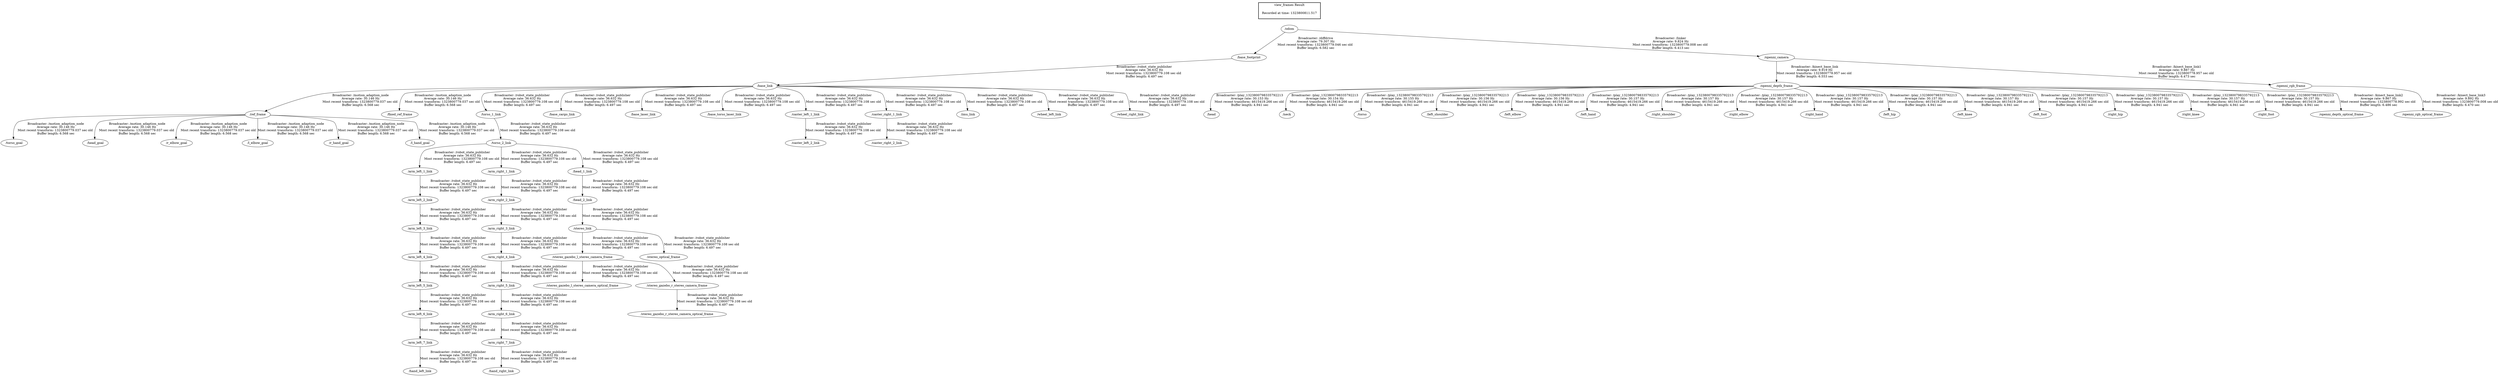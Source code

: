digraph G {
"/odom" -> "/base_footprint"[label="Broadcaster: /diffdrive\nAverage rate: 79.307 Hz\nMost recent transform: 1323800779.046 sec old \nBuffer length: 6.582 sec\n"];
"/openni_camera" -> "/openni_depth_frame"[label="Broadcaster: /kinect_base_link\nAverage rate: 9.919 Hz\nMost recent transform: 1323800778.957 sec old \nBuffer length: 6.553 sec\n"];
"/odom" -> "/openni_camera"[label="Broadcaster: /linker\nAverage rate: 9.824 Hz\nMost recent transform: 1323800779.008 sec old \nBuffer length: 6.413 sec\n"];
"/openni_depth_frame" -> "/head"[label="Broadcaster: /play_1323800798335792213\nAverage rate: 30.153 Hz\nMost recent transform: 4615419.266 sec old \nBuffer length: 4.941 sec\n"];
"/openni_depth_frame" -> "/neck"[label="Broadcaster: /play_1323800798335792213\nAverage rate: 30.154 Hz\nMost recent transform: 4615419.266 sec old \nBuffer length: 4.941 sec\n"];
"/openni_depth_frame" -> "/torso"[label="Broadcaster: /play_1323800798335792213\nAverage rate: 30.155 Hz\nMost recent transform: 4615419.266 sec old \nBuffer length: 4.941 sec\n"];
"/openni_depth_frame" -> "/left_shoulder"[label="Broadcaster: /play_1323800798335792213\nAverage rate: 30.156 Hz\nMost recent transform: 4615419.266 sec old \nBuffer length: 4.941 sec\n"];
"/openni_depth_frame" -> "/left_elbow"[label="Broadcaster: /play_1323800798335792213\nAverage rate: 30.156 Hz\nMost recent transform: 4615419.266 sec old \nBuffer length: 4.941 sec\n"];
"/openni_depth_frame" -> "/left_hand"[label="Broadcaster: /play_1323800798335792213\nAverage rate: 30.157 Hz\nMost recent transform: 4615419.266 sec old \nBuffer length: 4.941 sec\n"];
"/openni_depth_frame" -> "/right_shoulder"[label="Broadcaster: /play_1323800798335792213\nAverage rate: 30.157 Hz\nMost recent transform: 4615419.266 sec old \nBuffer length: 4.941 sec\n"];
"/openni_depth_frame" -> "/right_elbow"[label="Broadcaster: /play_1323800798335792213\nAverage rate: 30.157 Hz\nMost recent transform: 4615419.266 sec old \nBuffer length: 4.941 sec\n"];
"/openni_depth_frame" -> "/right_hand"[label="Broadcaster: /play_1323800798335792213\nAverage rate: 30.157 Hz\nMost recent transform: 4615419.266 sec old \nBuffer length: 4.941 sec\n"];
"/openni_depth_frame" -> "/left_hip"[label="Broadcaster: /play_1323800798335792213\nAverage rate: 30.157 Hz\nMost recent transform: 4615419.266 sec old \nBuffer length: 4.941 sec\n"];
"/openni_depth_frame" -> "/left_knee"[label="Broadcaster: /play_1323800798335792213\nAverage rate: 30.157 Hz\nMost recent transform: 4615419.266 sec old \nBuffer length: 4.941 sec\n"];
"/openni_depth_frame" -> "/left_foot"[label="Broadcaster: /play_1323800798335792213\nAverage rate: 30.157 Hz\nMost recent transform: 4615419.266 sec old \nBuffer length: 4.941 sec\n"];
"/openni_depth_frame" -> "/right_hip"[label="Broadcaster: /play_1323800798335792213\nAverage rate: 30.157 Hz\nMost recent transform: 4615419.266 sec old \nBuffer length: 4.941 sec\n"];
"/openni_depth_frame" -> "/right_knee"[label="Broadcaster: /play_1323800798335792213\nAverage rate: 30.157 Hz\nMost recent transform: 4615419.266 sec old \nBuffer length: 4.941 sec\n"];
"/openni_depth_frame" -> "/right_foot"[label="Broadcaster: /play_1323800798335792213\nAverage rate: 30.157 Hz\nMost recent transform: 4615419.266 sec old \nBuffer length: 4.941 sec\n"];
"/base_link" -> "/ref_frame"[label="Broadcaster: /motion_adaption_node\nAverage rate: 30.146 Hz\nMost recent transform: 1323800779.037 sec old \nBuffer length: 6.568 sec\n"];
"/base_footprint" -> "/base_link"[label="Broadcaster: /robot_state_publisher\nAverage rate: 36.632 Hz\nMost recent transform: 1323800779.108 sec old \nBuffer length: 6.497 sec\n"];
"/base_link" -> "/fixed_ref_frame"[label="Broadcaster: /motion_adaption_node\nAverage rate: 30.146 Hz\nMost recent transform: 1323800779.037 sec old \nBuffer length: 6.568 sec\n"];
"/ref_frame" -> "/torso_goal"[label="Broadcaster: /motion_adaption_node\nAverage rate: 30.146 Hz\nMost recent transform: 1323800779.037 sec old \nBuffer length: 6.568 sec\n"];
"/ref_frame" -> "/head_goal"[label="Broadcaster: /motion_adaption_node\nAverage rate: 30.146 Hz\nMost recent transform: 1323800779.037 sec old \nBuffer length: 6.568 sec\n"];
"/ref_frame" -> "/r_elbow_goal"[label="Broadcaster: /motion_adaption_node\nAverage rate: 30.146 Hz\nMost recent transform: 1323800779.037 sec old \nBuffer length: 6.568 sec\n"];
"/ref_frame" -> "/l_elbow_goal"[label="Broadcaster: /motion_adaption_node\nAverage rate: 30.146 Hz\nMost recent transform: 1323800779.037 sec old \nBuffer length: 6.568 sec\n"];
"/ref_frame" -> "/r_hand_goal"[label="Broadcaster: /motion_adaption_node\nAverage rate: 30.146 Hz\nMost recent transform: 1323800779.037 sec old \nBuffer length: 6.568 sec\n"];
"/ref_frame" -> "/l_hand_goal"[label="Broadcaster: /motion_adaption_node\nAverage rate: 30.146 Hz\nMost recent transform: 1323800779.037 sec old \nBuffer length: 6.568 sec\n"];
"/torso_2_link" -> "/arm_left_1_link"[label="Broadcaster: /robot_state_publisher\nAverage rate: 36.632 Hz\nMost recent transform: 1323800779.108 sec old \nBuffer length: 6.497 sec\n"];
"/torso_1_link" -> "/torso_2_link"[label="Broadcaster: /robot_state_publisher\nAverage rate: 36.632 Hz\nMost recent transform: 1323800779.108 sec old \nBuffer length: 6.497 sec\n"];
"/arm_left_1_link" -> "/arm_left_2_link"[label="Broadcaster: /robot_state_publisher\nAverage rate: 36.632 Hz\nMost recent transform: 1323800779.108 sec old \nBuffer length: 6.497 sec\n"];
"/arm_left_2_link" -> "/arm_left_3_link"[label="Broadcaster: /robot_state_publisher\nAverage rate: 36.632 Hz\nMost recent transform: 1323800779.108 sec old \nBuffer length: 6.497 sec\n"];
"/arm_left_3_link" -> "/arm_left_4_link"[label="Broadcaster: /robot_state_publisher\nAverage rate: 36.632 Hz\nMost recent transform: 1323800779.108 sec old \nBuffer length: 6.497 sec\n"];
"/arm_left_4_link" -> "/arm_left_5_link"[label="Broadcaster: /robot_state_publisher\nAverage rate: 36.632 Hz\nMost recent transform: 1323800779.108 sec old \nBuffer length: 6.497 sec\n"];
"/arm_left_5_link" -> "/arm_left_6_link"[label="Broadcaster: /robot_state_publisher\nAverage rate: 36.632 Hz\nMost recent transform: 1323800779.108 sec old \nBuffer length: 6.497 sec\n"];
"/arm_left_6_link" -> "/arm_left_7_link"[label="Broadcaster: /robot_state_publisher\nAverage rate: 36.632 Hz\nMost recent transform: 1323800779.108 sec old \nBuffer length: 6.497 sec\n"];
"/torso_2_link" -> "/arm_right_1_link"[label="Broadcaster: /robot_state_publisher\nAverage rate: 36.632 Hz\nMost recent transform: 1323800779.108 sec old \nBuffer length: 6.497 sec\n"];
"/arm_right_1_link" -> "/arm_right_2_link"[label="Broadcaster: /robot_state_publisher\nAverage rate: 36.632 Hz\nMost recent transform: 1323800779.108 sec old \nBuffer length: 6.497 sec\n"];
"/arm_right_2_link" -> "/arm_right_3_link"[label="Broadcaster: /robot_state_publisher\nAverage rate: 36.632 Hz\nMost recent transform: 1323800779.108 sec old \nBuffer length: 6.497 sec\n"];
"/arm_right_3_link" -> "/arm_right_4_link"[label="Broadcaster: /robot_state_publisher\nAverage rate: 36.632 Hz\nMost recent transform: 1323800779.108 sec old \nBuffer length: 6.497 sec\n"];
"/arm_right_4_link" -> "/arm_right_5_link"[label="Broadcaster: /robot_state_publisher\nAverage rate: 36.632 Hz\nMost recent transform: 1323800779.108 sec old \nBuffer length: 6.497 sec\n"];
"/arm_right_5_link" -> "/arm_right_6_link"[label="Broadcaster: /robot_state_publisher\nAverage rate: 36.632 Hz\nMost recent transform: 1323800779.108 sec old \nBuffer length: 6.497 sec\n"];
"/arm_right_6_link" -> "/arm_right_7_link"[label="Broadcaster: /robot_state_publisher\nAverage rate: 36.632 Hz\nMost recent transform: 1323800779.108 sec old \nBuffer length: 6.497 sec\n"];
"/base_link" -> "/base_cargo_link"[label="Broadcaster: /robot_state_publisher\nAverage rate: 36.632 Hz\nMost recent transform: 1323800779.108 sec old \nBuffer length: 6.497 sec\n"];
"/base_link" -> "/base_laser_link"[label="Broadcaster: /robot_state_publisher\nAverage rate: 36.632 Hz\nMost recent transform: 1323800779.108 sec old \nBuffer length: 6.497 sec\n"];
"/base_link" -> "/base_torso_laser_link"[label="Broadcaster: /robot_state_publisher\nAverage rate: 36.632 Hz\nMost recent transform: 1323800779.108 sec old \nBuffer length: 6.497 sec\n"];
"/base_link" -> "/caster_left_1_link"[label="Broadcaster: /robot_state_publisher\nAverage rate: 36.632 Hz\nMost recent transform: 1323800779.108 sec old \nBuffer length: 6.497 sec\n"];
"/caster_left_1_link" -> "/caster_left_2_link"[label="Broadcaster: /robot_state_publisher\nAverage rate: 36.632 Hz\nMost recent transform: 1323800779.108 sec old \nBuffer length: 6.497 sec\n"];
"/base_link" -> "/caster_right_1_link"[label="Broadcaster: /robot_state_publisher\nAverage rate: 36.632 Hz\nMost recent transform: 1323800779.108 sec old \nBuffer length: 6.497 sec\n"];
"/caster_right_1_link" -> "/caster_right_2_link"[label="Broadcaster: /robot_state_publisher\nAverage rate: 36.632 Hz\nMost recent transform: 1323800779.108 sec old \nBuffer length: 6.497 sec\n"];
"/arm_left_7_link" -> "/hand_left_link"[label="Broadcaster: /robot_state_publisher\nAverage rate: 36.632 Hz\nMost recent transform: 1323800779.108 sec old \nBuffer length: 6.497 sec\n"];
"/arm_right_7_link" -> "/hand_right_link"[label="Broadcaster: /robot_state_publisher\nAverage rate: 36.632 Hz\nMost recent transform: 1323800779.108 sec old \nBuffer length: 6.497 sec\n"];
"/torso_2_link" -> "/head_1_link"[label="Broadcaster: /robot_state_publisher\nAverage rate: 36.632 Hz\nMost recent transform: 1323800779.108 sec old \nBuffer length: 6.497 sec\n"];
"/head_1_link" -> "/head_2_link"[label="Broadcaster: /robot_state_publisher\nAverage rate: 36.632 Hz\nMost recent transform: 1323800779.108 sec old \nBuffer length: 6.497 sec\n"];
"/base_link" -> "/imu_link"[label="Broadcaster: /robot_state_publisher\nAverage rate: 36.632 Hz\nMost recent transform: 1323800779.108 sec old \nBuffer length: 6.497 sec\n"];
"/stereo_link" -> "/stereo_gazebo_l_stereo_camera_frame"[label="Broadcaster: /robot_state_publisher\nAverage rate: 36.632 Hz\nMost recent transform: 1323800779.108 sec old \nBuffer length: 6.497 sec\n"];
"/head_2_link" -> "/stereo_link"[label="Broadcaster: /robot_state_publisher\nAverage rate: 36.632 Hz\nMost recent transform: 1323800779.108 sec old \nBuffer length: 6.497 sec\n"];
"/stereo_gazebo_l_stereo_camera_frame" -> "/stereo_gazebo_l_stereo_camera_optical_frame"[label="Broadcaster: /robot_state_publisher\nAverage rate: 36.632 Hz\nMost recent transform: 1323800779.108 sec old \nBuffer length: 6.497 sec\n"];
"/stereo_gazebo_l_stereo_camera_frame" -> "/stereo_gazebo_r_stereo_camera_frame"[label="Broadcaster: /robot_state_publisher\nAverage rate: 36.632 Hz\nMost recent transform: 1323800779.108 sec old \nBuffer length: 6.497 sec\n"];
"/stereo_gazebo_r_stereo_camera_frame" -> "/stereo_gazebo_r_stereo_camera_optical_frame"[label="Broadcaster: /robot_state_publisher\nAverage rate: 36.632 Hz\nMost recent transform: 1323800779.108 sec old \nBuffer length: 6.497 sec\n"];
"/stereo_link" -> "/stereo_optical_frame"[label="Broadcaster: /robot_state_publisher\nAverage rate: 36.632 Hz\nMost recent transform: 1323800779.108 sec old \nBuffer length: 6.497 sec\n"];
"/base_link" -> "/torso_1_link"[label="Broadcaster: /robot_state_publisher\nAverage rate: 36.632 Hz\nMost recent transform: 1323800779.108 sec old \nBuffer length: 6.497 sec\n"];
"/base_link" -> "/wheel_left_link"[label="Broadcaster: /robot_state_publisher\nAverage rate: 36.632 Hz\nMost recent transform: 1323800779.108 sec old \nBuffer length: 6.497 sec\n"];
"/base_link" -> "/wheel_right_link"[label="Broadcaster: /robot_state_publisher\nAverage rate: 36.632 Hz\nMost recent transform: 1323800779.108 sec old \nBuffer length: 6.497 sec\n"];
"/openni_depth_frame" -> "/openni_depth_optical_frame"[label="Broadcaster: /kinect_base_link2\nAverage rate: 9.867 Hz\nMost recent transform: 1323800778.992 sec old \nBuffer length: 6.486 sec\n"];
"/openni_rgb_frame" -> "/openni_rgb_optical_frame"[label="Broadcaster: /kinect_base_link3\nAverage rate: 9.892 Hz\nMost recent transform: 1323800779.008 sec old \nBuffer length: 6.470 sec\n"];
"/openni_camera" -> "/openni_rgb_frame"[label="Broadcaster: /kinect_base_link1\nAverage rate: 9.887 Hz\nMost recent transform: 1323800778.957 sec old \nBuffer length: 6.473 sec\n"];
edge [style=invis];
 subgraph cluster_legend { style=bold; color=black; label ="view_frames Result";
"Recorded at time: 1323800811.517"[ shape=plaintext ] ;
 }->"/odom";
}